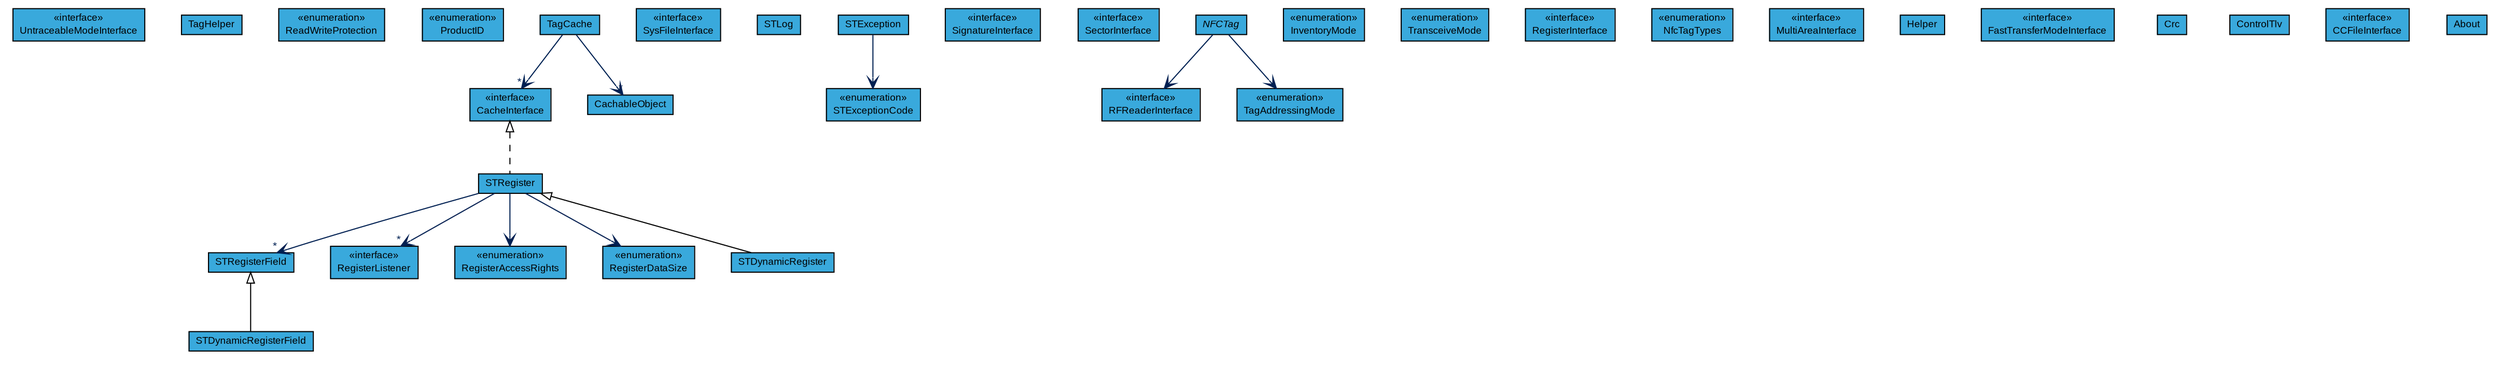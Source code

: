 #!/usr/local/bin/dot
#
# Class diagram 
# Generated by UMLGraph version R5_7_2-3-gee82a7 (http://www.umlgraph.org/)
#

digraph G {
	edge [fontname="arial",fontsize=10,labelfontname="arial",labelfontsize=10];
	node [fontname="arial",fontsize=10,shape=plaintext];
	nodesep=0.25;
	ranksep=0.5;
	// com.st.st25sdk.UntraceableModeInterface
	c0 [label=<<table title="com.st.st25sdk.UntraceableModeInterface" border="0" cellborder="1" cellspacing="0" cellpadding="2" port="p" bgcolor="#39a9dc" href="./UntraceableModeInterface.html">
		<tr><td><table border="0" cellspacing="0" cellpadding="1">
<tr><td align="center" balign="center"> &#171;interface&#187; </td></tr>
<tr><td align="center" balign="center"> UntraceableModeInterface </td></tr>
		</table></td></tr>
		</table>>, URL="./UntraceableModeInterface.html", fontname="arial", fontcolor="black", fontsize=9.0];
	// com.st.st25sdk.TagHelper
	c1 [label=<<table title="com.st.st25sdk.TagHelper" border="0" cellborder="1" cellspacing="0" cellpadding="2" port="p" bgcolor="#39a9dc" href="./TagHelper.html">
		<tr><td><table border="0" cellspacing="0" cellpadding="1">
<tr><td align="center" balign="center"> TagHelper </td></tr>
		</table></td></tr>
		</table>>, URL="./TagHelper.html", fontname="arial", fontcolor="black", fontsize=9.0];
	// com.st.st25sdk.TagHelper.ReadWriteProtection
	c2 [label=<<table title="com.st.st25sdk.TagHelper.ReadWriteProtection" border="0" cellborder="1" cellspacing="0" cellpadding="2" port="p" bgcolor="#39a9dc" href="./TagHelper.ReadWriteProtection.html">
		<tr><td><table border="0" cellspacing="0" cellpadding="1">
<tr><td align="center" balign="center"> &#171;enumeration&#187; </td></tr>
<tr><td align="center" balign="center"> ReadWriteProtection </td></tr>
		</table></td></tr>
		</table>>, URL="./TagHelper.ReadWriteProtection.html", fontname="arial", fontcolor="black", fontsize=9.0];
	// com.st.st25sdk.TagHelper.ProductID
	c3 [label=<<table title="com.st.st25sdk.TagHelper.ProductID" border="0" cellborder="1" cellspacing="0" cellpadding="2" port="p" bgcolor="#39a9dc" href="./TagHelper.ProductID.html">
		<tr><td><table border="0" cellspacing="0" cellpadding="1">
<tr><td align="center" balign="center"> &#171;enumeration&#187; </td></tr>
<tr><td align="center" balign="center"> ProductID </td></tr>
		</table></td></tr>
		</table>>, URL="./TagHelper.ProductID.html", fontname="arial", fontcolor="black", fontsize=9.0];
	// com.st.st25sdk.TagCache
	c4 [label=<<table title="com.st.st25sdk.TagCache" border="0" cellborder="1" cellspacing="0" cellpadding="2" port="p" bgcolor="#39a9dc" href="./TagCache.html">
		<tr><td><table border="0" cellspacing="0" cellpadding="1">
<tr><td align="center" balign="center"> TagCache </td></tr>
		</table></td></tr>
		</table>>, URL="./TagCache.html", fontname="arial", fontcolor="black", fontsize=9.0];
	// com.st.st25sdk.SysFileInterface
	c5 [label=<<table title="com.st.st25sdk.SysFileInterface" border="0" cellborder="1" cellspacing="0" cellpadding="2" port="p" bgcolor="#39a9dc" href="./SysFileInterface.html">
		<tr><td><table border="0" cellspacing="0" cellpadding="1">
<tr><td align="center" balign="center"> &#171;interface&#187; </td></tr>
<tr><td align="center" balign="center"> SysFileInterface </td></tr>
		</table></td></tr>
		</table>>, URL="./SysFileInterface.html", fontname="arial", fontcolor="black", fontsize=9.0];
	// com.st.st25sdk.STRegister
	c6 [label=<<table title="com.st.st25sdk.STRegister" border="0" cellborder="1" cellspacing="0" cellpadding="2" port="p" bgcolor="#39a9dc" href="./STRegister.html">
		<tr><td><table border="0" cellspacing="0" cellpadding="1">
<tr><td align="center" balign="center"> STRegister </td></tr>
		</table></td></tr>
		</table>>, URL="./STRegister.html", fontname="arial", fontcolor="black", fontsize=9.0];
	// com.st.st25sdk.STRegister.STRegisterField
	c7 [label=<<table title="com.st.st25sdk.STRegister.STRegisterField" border="0" cellborder="1" cellspacing="0" cellpadding="2" port="p" bgcolor="#39a9dc" href="./STRegister.STRegisterField.html">
		<tr><td><table border="0" cellspacing="0" cellpadding="1">
<tr><td align="center" balign="center"> STRegisterField </td></tr>
		</table></td></tr>
		</table>>, URL="./STRegister.STRegisterField.html", fontname="arial", fontcolor="black", fontsize=9.0];
	// com.st.st25sdk.STRegister.RegisterListener
	c8 [label=<<table title="com.st.st25sdk.STRegister.RegisterListener" border="0" cellborder="1" cellspacing="0" cellpadding="2" port="p" bgcolor="#39a9dc" href="./STRegister.RegisterListener.html">
		<tr><td><table border="0" cellspacing="0" cellpadding="1">
<tr><td align="center" balign="center"> &#171;interface&#187; </td></tr>
<tr><td align="center" balign="center"> RegisterListener </td></tr>
		</table></td></tr>
		</table>>, URL="./STRegister.RegisterListener.html", fontname="arial", fontcolor="black", fontsize=9.0];
	// com.st.st25sdk.STRegister.RegisterAccessRights
	c9 [label=<<table title="com.st.st25sdk.STRegister.RegisterAccessRights" border="0" cellborder="1" cellspacing="0" cellpadding="2" port="p" bgcolor="#39a9dc" href="./STRegister.RegisterAccessRights.html">
		<tr><td><table border="0" cellspacing="0" cellpadding="1">
<tr><td align="center" balign="center"> &#171;enumeration&#187; </td></tr>
<tr><td align="center" balign="center"> RegisterAccessRights </td></tr>
		</table></td></tr>
		</table>>, URL="./STRegister.RegisterAccessRights.html", fontname="arial", fontcolor="black", fontsize=9.0];
	// com.st.st25sdk.STRegister.RegisterDataSize
	c10 [label=<<table title="com.st.st25sdk.STRegister.RegisterDataSize" border="0" cellborder="1" cellspacing="0" cellpadding="2" port="p" bgcolor="#39a9dc" href="./STRegister.RegisterDataSize.html">
		<tr><td><table border="0" cellspacing="0" cellpadding="1">
<tr><td align="center" balign="center"> &#171;enumeration&#187; </td></tr>
<tr><td align="center" balign="center"> RegisterDataSize </td></tr>
		</table></td></tr>
		</table>>, URL="./STRegister.RegisterDataSize.html", fontname="arial", fontcolor="black", fontsize=9.0];
	// com.st.st25sdk.STLog
	c11 [label=<<table title="com.st.st25sdk.STLog" border="0" cellborder="1" cellspacing="0" cellpadding="2" port="p" bgcolor="#39a9dc" href="./STLog.html">
		<tr><td><table border="0" cellspacing="0" cellpadding="1">
<tr><td align="center" balign="center"> STLog </td></tr>
		</table></td></tr>
		</table>>, URL="./STLog.html", fontname="arial", fontcolor="black", fontsize=9.0];
	// com.st.st25sdk.STException
	c12 [label=<<table title="com.st.st25sdk.STException" border="0" cellborder="1" cellspacing="0" cellpadding="2" port="p" bgcolor="#39a9dc" href="./STException.html">
		<tr><td><table border="0" cellspacing="0" cellpadding="1">
<tr><td align="center" balign="center"> STException </td></tr>
		</table></td></tr>
		</table>>, URL="./STException.html", fontname="arial", fontcolor="black", fontsize=9.0];
	// com.st.st25sdk.STException.STExceptionCode
	c13 [label=<<table title="com.st.st25sdk.STException.STExceptionCode" border="0" cellborder="1" cellspacing="0" cellpadding="2" port="p" bgcolor="#39a9dc" href="./STException.STExceptionCode.html">
		<tr><td><table border="0" cellspacing="0" cellpadding="1">
<tr><td align="center" balign="center"> &#171;enumeration&#187; </td></tr>
<tr><td align="center" balign="center"> STExceptionCode </td></tr>
		</table></td></tr>
		</table>>, URL="./STException.STExceptionCode.html", fontname="arial", fontcolor="black", fontsize=9.0];
	// com.st.st25sdk.STDynamicRegister
	c14 [label=<<table title="com.st.st25sdk.STDynamicRegister" border="0" cellborder="1" cellspacing="0" cellpadding="2" port="p" bgcolor="#39a9dc" href="./STDynamicRegister.html">
		<tr><td><table border="0" cellspacing="0" cellpadding="1">
<tr><td align="center" balign="center"> STDynamicRegister </td></tr>
		</table></td></tr>
		</table>>, URL="./STDynamicRegister.html", fontname="arial", fontcolor="black", fontsize=9.0];
	// com.st.st25sdk.STDynamicRegister.STDynamicRegisterField
	c15 [label=<<table title="com.st.st25sdk.STDynamicRegister.STDynamicRegisterField" border="0" cellborder="1" cellspacing="0" cellpadding="2" port="p" bgcolor="#39a9dc" href="./STDynamicRegister.STDynamicRegisterField.html">
		<tr><td><table border="0" cellspacing="0" cellpadding="1">
<tr><td align="center" balign="center"> STDynamicRegisterField </td></tr>
		</table></td></tr>
		</table>>, URL="./STDynamicRegister.STDynamicRegisterField.html", fontname="arial", fontcolor="black", fontsize=9.0];
	// com.st.st25sdk.SignatureInterface
	c16 [label=<<table title="com.st.st25sdk.SignatureInterface" border="0" cellborder="1" cellspacing="0" cellpadding="2" port="p" bgcolor="#39a9dc" href="./SignatureInterface.html">
		<tr><td><table border="0" cellspacing="0" cellpadding="1">
<tr><td align="center" balign="center"> &#171;interface&#187; </td></tr>
<tr><td align="center" balign="center"> SignatureInterface </td></tr>
		</table></td></tr>
		</table>>, URL="./SignatureInterface.html", fontname="arial", fontcolor="black", fontsize=9.0];
	// com.st.st25sdk.SectorInterface
	c17 [label=<<table title="com.st.st25sdk.SectorInterface" border="0" cellborder="1" cellspacing="0" cellpadding="2" port="p" bgcolor="#39a9dc" href="./SectorInterface.html">
		<tr><td><table border="0" cellspacing="0" cellpadding="1">
<tr><td align="center" balign="center"> &#171;interface&#187; </td></tr>
<tr><td align="center" balign="center"> SectorInterface </td></tr>
		</table></td></tr>
		</table>>, URL="./SectorInterface.html", fontname="arial", fontcolor="black", fontsize=9.0];
	// com.st.st25sdk.RFReaderInterface
	c18 [label=<<table title="com.st.st25sdk.RFReaderInterface" border="0" cellborder="1" cellspacing="0" cellpadding="2" port="p" bgcolor="#39a9dc" href="./RFReaderInterface.html">
		<tr><td><table border="0" cellspacing="0" cellpadding="1">
<tr><td align="center" balign="center"> &#171;interface&#187; </td></tr>
<tr><td align="center" balign="center"> RFReaderInterface </td></tr>
		</table></td></tr>
		</table>>, URL="./RFReaderInterface.html", fontname="arial", fontcolor="black", fontsize=9.0];
	// com.st.st25sdk.RFReaderInterface.InventoryMode
	c19 [label=<<table title="com.st.st25sdk.RFReaderInterface.InventoryMode" border="0" cellborder="1" cellspacing="0" cellpadding="2" port="p" bgcolor="#39a9dc" href="./RFReaderInterface.InventoryMode.html">
		<tr><td><table border="0" cellspacing="0" cellpadding="1">
<tr><td align="center" balign="center"> &#171;enumeration&#187; </td></tr>
<tr><td align="center" balign="center"> InventoryMode </td></tr>
		</table></td></tr>
		</table>>, URL="./RFReaderInterface.InventoryMode.html", fontname="arial", fontcolor="black", fontsize=9.0];
	// com.st.st25sdk.RFReaderInterface.TransceiveMode
	c20 [label=<<table title="com.st.st25sdk.RFReaderInterface.TransceiveMode" border="0" cellborder="1" cellspacing="0" cellpadding="2" port="p" bgcolor="#39a9dc" href="./RFReaderInterface.TransceiveMode.html">
		<tr><td><table border="0" cellspacing="0" cellpadding="1">
<tr><td align="center" balign="center"> &#171;enumeration&#187; </td></tr>
<tr><td align="center" balign="center"> TransceiveMode </td></tr>
		</table></td></tr>
		</table>>, URL="./RFReaderInterface.TransceiveMode.html", fontname="arial", fontcolor="black", fontsize=9.0];
	// com.st.st25sdk.RegisterInterface
	c21 [label=<<table title="com.st.st25sdk.RegisterInterface" border="0" cellborder="1" cellspacing="0" cellpadding="2" port="p" bgcolor="#39a9dc" href="./RegisterInterface.html">
		<tr><td><table border="0" cellspacing="0" cellpadding="1">
<tr><td align="center" balign="center"> &#171;interface&#187; </td></tr>
<tr><td align="center" balign="center"> RegisterInterface </td></tr>
		</table></td></tr>
		</table>>, URL="./RegisterInterface.html", fontname="arial", fontcolor="black", fontsize=9.0];
	// com.st.st25sdk.NFCTag
	c22 [label=<<table title="com.st.st25sdk.NFCTag" border="0" cellborder="1" cellspacing="0" cellpadding="2" port="p" bgcolor="#39a9dc" href="./NFCTag.html">
		<tr><td><table border="0" cellspacing="0" cellpadding="1">
<tr><td align="center" balign="center"><font face="arial italic"> NFCTag </font></td></tr>
		</table></td></tr>
		</table>>, URL="./NFCTag.html", fontname="arial", fontcolor="black", fontsize=9.0];
	// com.st.st25sdk.NFCTag.TagAddressingMode
	c23 [label=<<table title="com.st.st25sdk.NFCTag.TagAddressingMode" border="0" cellborder="1" cellspacing="0" cellpadding="2" port="p" bgcolor="#39a9dc" href="./NFCTag.TagAddressingMode.html">
		<tr><td><table border="0" cellspacing="0" cellpadding="1">
<tr><td align="center" balign="center"> &#171;enumeration&#187; </td></tr>
<tr><td align="center" balign="center"> TagAddressingMode </td></tr>
		</table></td></tr>
		</table>>, URL="./NFCTag.TagAddressingMode.html", fontname="arial", fontcolor="black", fontsize=9.0];
	// com.st.st25sdk.NFCTag.NfcTagTypes
	c24 [label=<<table title="com.st.st25sdk.NFCTag.NfcTagTypes" border="0" cellborder="1" cellspacing="0" cellpadding="2" port="p" bgcolor="#39a9dc" href="./NFCTag.NfcTagTypes.html">
		<tr><td><table border="0" cellspacing="0" cellpadding="1">
<tr><td align="center" balign="center"> &#171;enumeration&#187; </td></tr>
<tr><td align="center" balign="center"> NfcTagTypes </td></tr>
		</table></td></tr>
		</table>>, URL="./NFCTag.NfcTagTypes.html", fontname="arial", fontcolor="black", fontsize=9.0];
	// com.st.st25sdk.MultiAreaInterface
	c25 [label=<<table title="com.st.st25sdk.MultiAreaInterface" border="0" cellborder="1" cellspacing="0" cellpadding="2" port="p" bgcolor="#39a9dc" href="./MultiAreaInterface.html">
		<tr><td><table border="0" cellspacing="0" cellpadding="1">
<tr><td align="center" balign="center"> &#171;interface&#187; </td></tr>
<tr><td align="center" balign="center"> MultiAreaInterface </td></tr>
		</table></td></tr>
		</table>>, URL="./MultiAreaInterface.html", fontname="arial", fontcolor="black", fontsize=9.0];
	// com.st.st25sdk.Helper
	c26 [label=<<table title="com.st.st25sdk.Helper" border="0" cellborder="1" cellspacing="0" cellpadding="2" port="p" bgcolor="#39a9dc" href="./Helper.html">
		<tr><td><table border="0" cellspacing="0" cellpadding="1">
<tr><td align="center" balign="center"> Helper </td></tr>
		</table></td></tr>
		</table>>, URL="./Helper.html", fontname="arial", fontcolor="black", fontsize=9.0];
	// com.st.st25sdk.FastTransferModeInterface
	c27 [label=<<table title="com.st.st25sdk.FastTransferModeInterface" border="0" cellborder="1" cellspacing="0" cellpadding="2" port="p" bgcolor="#39a9dc" href="./FastTransferModeInterface.html">
		<tr><td><table border="0" cellspacing="0" cellpadding="1">
<tr><td align="center" balign="center"> &#171;interface&#187; </td></tr>
<tr><td align="center" balign="center"> FastTransferModeInterface </td></tr>
		</table></td></tr>
		</table>>, URL="./FastTransferModeInterface.html", fontname="arial", fontcolor="black", fontsize=9.0];
	// com.st.st25sdk.Crc
	c28 [label=<<table title="com.st.st25sdk.Crc" border="0" cellborder="1" cellspacing="0" cellpadding="2" port="p" bgcolor="#39a9dc" href="./Crc.html">
		<tr><td><table border="0" cellspacing="0" cellpadding="1">
<tr><td align="center" balign="center"> Crc </td></tr>
		</table></td></tr>
		</table>>, URL="./Crc.html", fontname="arial", fontcolor="black", fontsize=9.0];
	// com.st.st25sdk.ControlTlv
	c29 [label=<<table title="com.st.st25sdk.ControlTlv" border="0" cellborder="1" cellspacing="0" cellpadding="2" port="p" bgcolor="#39a9dc" href="./ControlTlv.html">
		<tr><td><table border="0" cellspacing="0" cellpadding="1">
<tr><td align="center" balign="center"> ControlTlv </td></tr>
		</table></td></tr>
		</table>>, URL="./ControlTlv.html", fontname="arial", fontcolor="black", fontsize=9.0];
	// com.st.st25sdk.CCFileInterface
	c30 [label=<<table title="com.st.st25sdk.CCFileInterface" border="0" cellborder="1" cellspacing="0" cellpadding="2" port="p" bgcolor="#39a9dc" href="./CCFileInterface.html">
		<tr><td><table border="0" cellspacing="0" cellpadding="1">
<tr><td align="center" balign="center"> &#171;interface&#187; </td></tr>
<tr><td align="center" balign="center"> CCFileInterface </td></tr>
		</table></td></tr>
		</table>>, URL="./CCFileInterface.html", fontname="arial", fontcolor="black", fontsize=9.0];
	// com.st.st25sdk.CacheInterface
	c31 [label=<<table title="com.st.st25sdk.CacheInterface" border="0" cellborder="1" cellspacing="0" cellpadding="2" port="p" bgcolor="#39a9dc" href="./CacheInterface.html">
		<tr><td><table border="0" cellspacing="0" cellpadding="1">
<tr><td align="center" balign="center"> &#171;interface&#187; </td></tr>
<tr><td align="center" balign="center"> CacheInterface </td></tr>
		</table></td></tr>
		</table>>, URL="./CacheInterface.html", fontname="arial", fontcolor="black", fontsize=9.0];
	// com.st.st25sdk.About
	c32 [label=<<table title="com.st.st25sdk.About" border="0" cellborder="1" cellspacing="0" cellpadding="2" port="p" bgcolor="#39a9dc" href="./About.html">
		<tr><td><table border="0" cellspacing="0" cellpadding="1">
<tr><td align="center" balign="center"> About </td></tr>
		</table></td></tr>
		</table>>, URL="./About.html", fontname="arial", fontcolor="black", fontsize=9.0];
	//com.st.st25sdk.STRegister implements com.st.st25sdk.CacheInterface
	c31:p -> c6:p [dir=back,arrowtail=empty,style=dashed];
	//com.st.st25sdk.STDynamicRegister extends com.st.st25sdk.STRegister
	c6:p -> c14:p [dir=back,arrowtail=empty];
	//com.st.st25sdk.STDynamicRegister.STDynamicRegisterField extends com.st.st25sdk.STRegister.STRegisterField
	c7:p -> c15:p [dir=back,arrowtail=empty];
	// com.st.st25sdk.TagCache NAVASSOC com.st.st25sdk.CacheInterface
	c4:p -> c31:p [taillabel="", label="", headlabel="*", fontname="arial", fontcolor="#002052", fontsize=10.0, color="#002052", arrowhead=open];
	// com.st.st25sdk.TagCache NAVASSOC com.st.st25sdk.TagCache.CachableObject
	c4:p -> c238:p [taillabel="", label="", headlabel="*", fontname="arial", fontcolor="#002052", fontsize=10.0, color="#002052", arrowhead=open];
	// com.st.st25sdk.STRegister NAVASSOC com.st.st25sdk.STRegister.RegisterAccessRights
	c6:p -> c9:p [taillabel="", label="", headlabel="", fontname="arial", fontcolor="#002052", fontsize=10.0, color="#002052", arrowhead=open];
	// com.st.st25sdk.STRegister NAVASSOC com.st.st25sdk.STRegister.RegisterDataSize
	c6:p -> c10:p [taillabel="", label="", headlabel="", fontname="arial", fontcolor="#002052", fontsize=10.0, color="#002052", arrowhead=open];
	// com.st.st25sdk.STRegister NAVASSOC com.st.st25sdk.STRegister.STRegisterField
	c6:p -> c7:p [taillabel="", label="", headlabel="*", fontname="arial", fontcolor="#002052", fontsize=10.0, color="#002052", arrowhead=open];
	// com.st.st25sdk.STRegister NAVASSOC com.st.st25sdk.STRegister.RegisterListener
	c6:p -> c8:p [taillabel="", label="", headlabel="*", fontname="arial", fontcolor="#002052", fontsize=10.0, color="#002052", arrowhead=open];
	// com.st.st25sdk.STException NAVASSOC com.st.st25sdk.STException.STExceptionCode
	c12:p -> c13:p [taillabel="", label="", headlabel="", fontname="arial", fontcolor="#002052", fontsize=10.0, color="#002052", arrowhead=open];
	// com.st.st25sdk.NFCTag NAVASSOC com.st.st25sdk.RFReaderInterface
	c22:p -> c18:p [taillabel="", label="", headlabel="", fontname="arial", fontcolor="#002052", fontsize=10.0, color="#002052", arrowhead=open];
	// com.st.st25sdk.NFCTag NAVASSOC com.st.st25sdk.NFCTag.TagAddressingMode
	c22:p -> c23:p [taillabel="", label="", headlabel="", fontname="arial", fontcolor="#002052", fontsize=10.0, color="#002052", arrowhead=open];
	// com.st.st25sdk.TagCache.CachableObject
	c238 [label=<<table title="com.st.st25sdk.TagCache.CachableObject" border="0" cellborder="1" cellspacing="0" cellpadding="2" port="p" bgcolor="#39a9dc" href="http://java.sun.com/j2se/1.4.2/docs/api/com/st/st25sdk/TagCache/CachableObject.html">
		<tr><td><table border="0" cellspacing="0" cellpadding="1">
<tr><td align="center" balign="center"> CachableObject </td></tr>
		</table></td></tr>
		</table>>, URL="http://java.sun.com/j2se/1.4.2/docs/api/com/st/st25sdk/TagCache/CachableObject.html", fontname="arial", fontcolor="black", fontsize=9.0];
}

